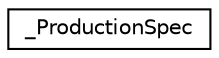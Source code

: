 digraph "Graphical Class Hierarchy"
{
  edge [fontname="Helvetica",fontsize="10",labelfontname="Helvetica",labelfontsize="10"];
  node [fontname="Helvetica",fontsize="10",shape=record];
  rankdir="LR";
  Node1 [label="_ProductionSpec",height=0.2,width=0.4,color="black", fillcolor="white", style="filled",URL="$struct___production_spec.html"];
}
